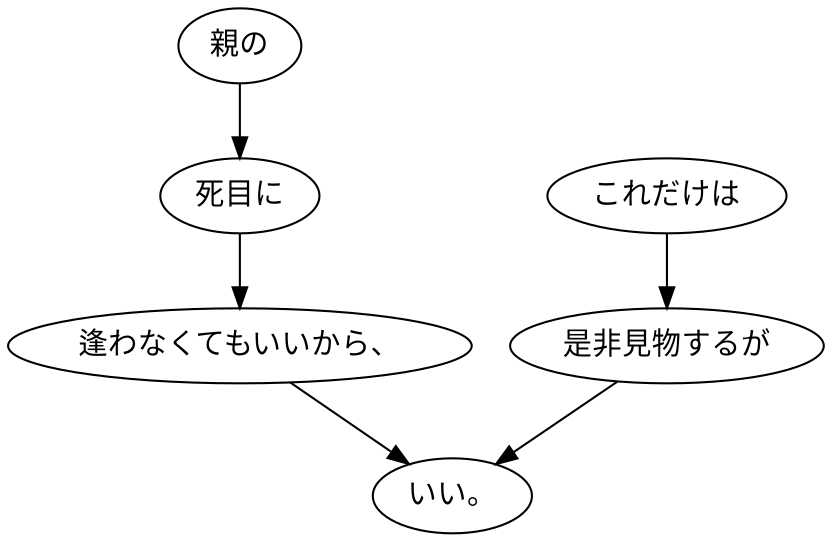 digraph graph4246 {
	node0 [label="親の"];
	node1 [label="死目に"];
	node2 [label="逢わなくてもいいから、"];
	node3 [label="これだけは"];
	node4 [label="是非見物するが"];
	node5 [label="いい。"];
	node0 -> node1;
	node1 -> node2;
	node2 -> node5;
	node3 -> node4;
	node4 -> node5;
}
